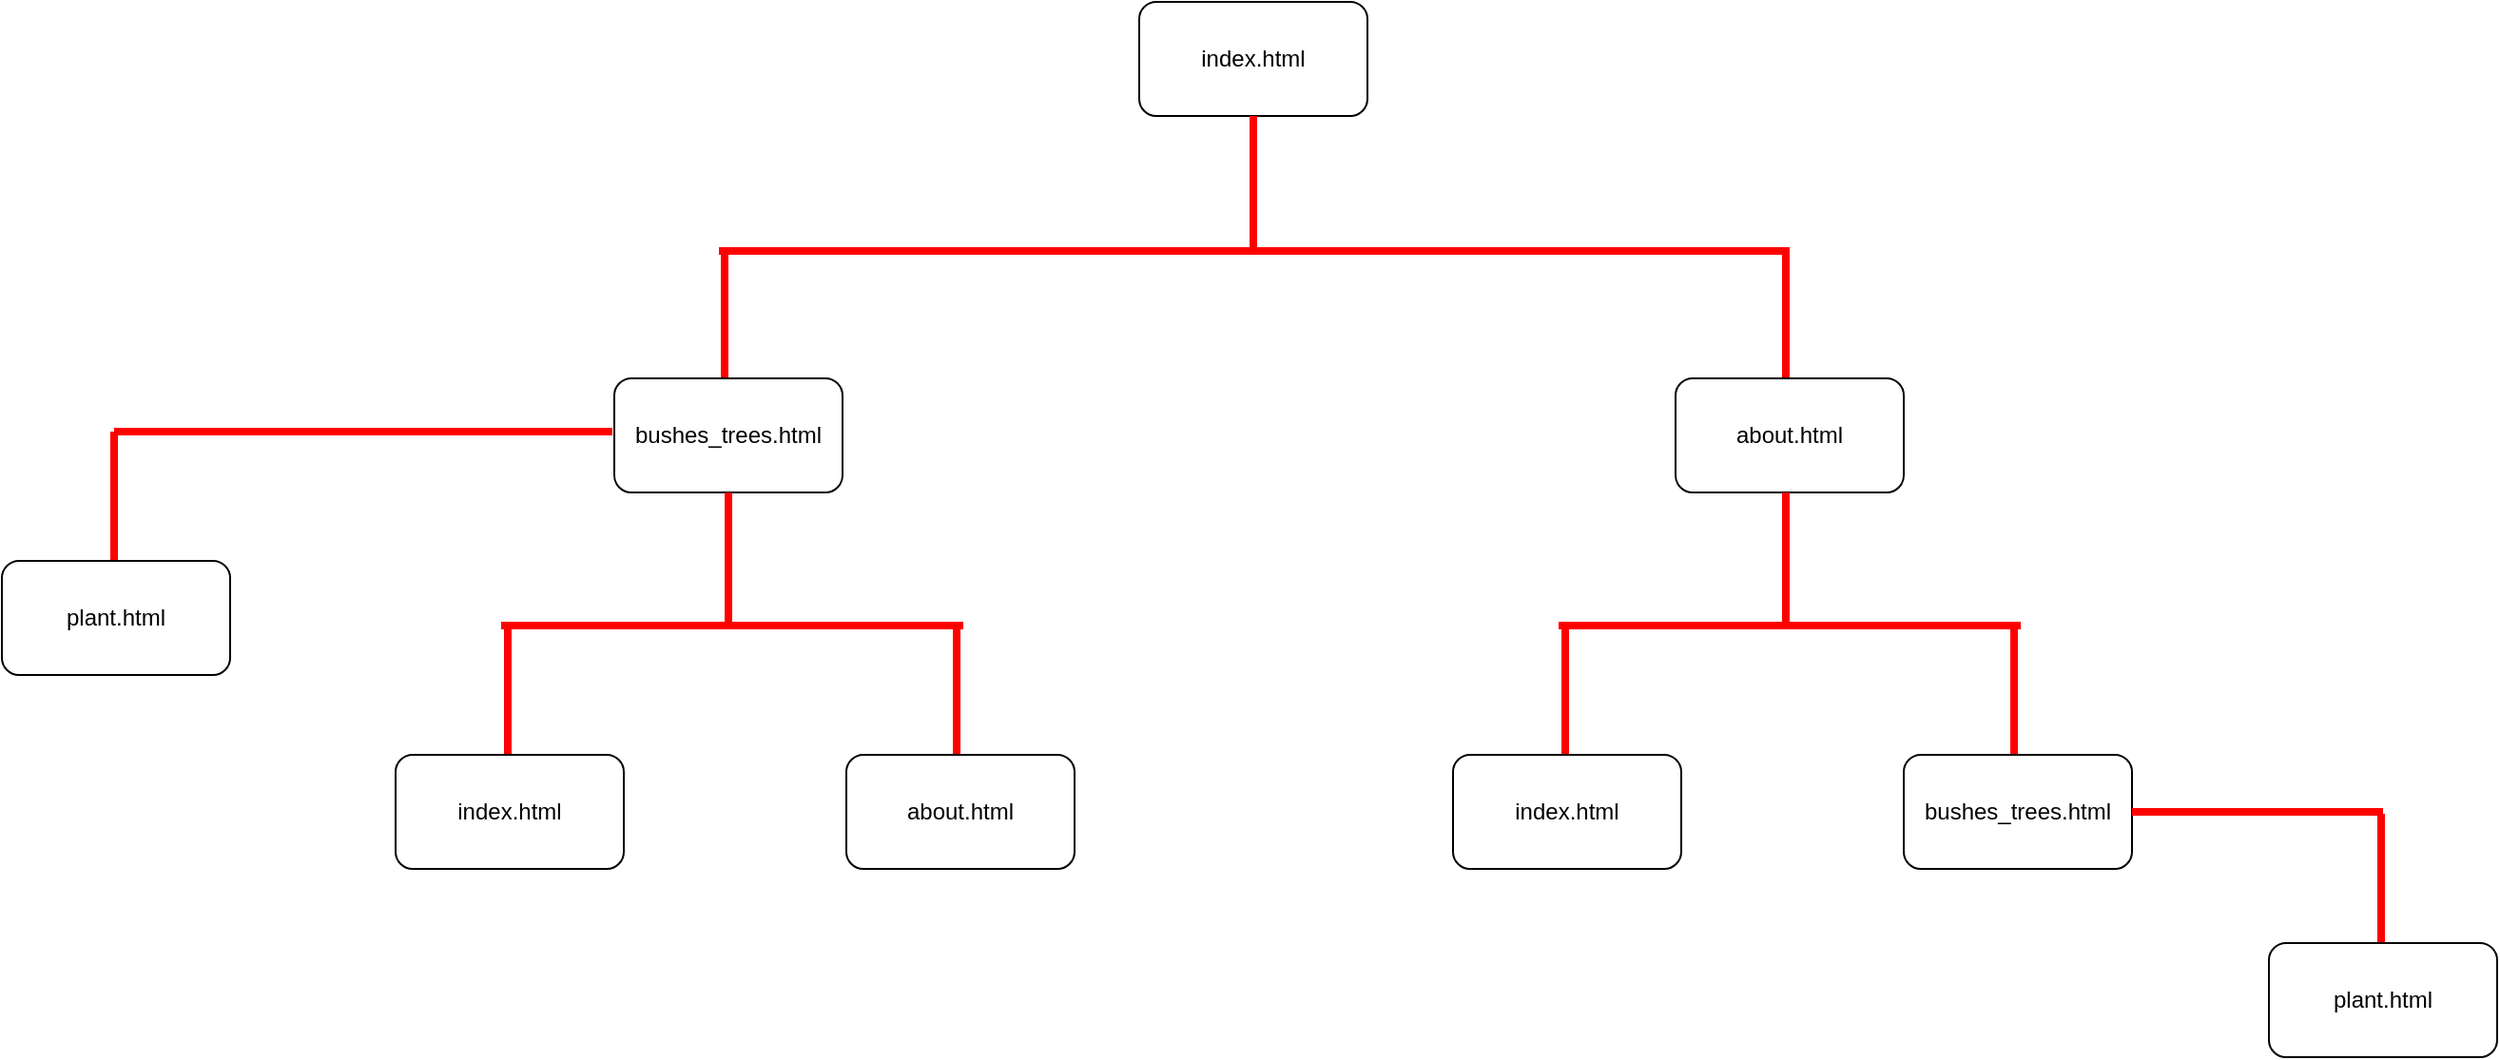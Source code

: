 <mxfile>
    <diagram id="iUxD2j6LyZAwN5JRG85S" name="Page-1">
        <mxGraphModel dx="799" dy="551" grid="0" gridSize="10" guides="1" tooltips="1" connect="1" arrows="1" fold="1" page="1" pageScale="1" pageWidth="1920" pageHeight="1200" background="#ffffff" math="0" shadow="0">
            <root>
                <mxCell id="0"/>
                <mxCell id="1" parent="0"/>
                <mxCell id="2" value="index.html" style="rounded=1;whiteSpace=wrap;html=1;" vertex="1" parent="1">
                    <mxGeometry x="900" y="97" width="120" height="60" as="geometry"/>
                </mxCell>
                <mxCell id="3" value="" style="endArrow=none;html=1;entryX=0.5;entryY=1;entryDx=0;entryDy=0;labelBorderColor=#FF0000;strokeWidth=4;strokeColor=#FF0000;" edge="1" parent="1" target="2">
                    <mxGeometry width="50" height="50" relative="1" as="geometry">
                        <mxPoint x="960" y="228" as="sourcePoint"/>
                        <mxPoint x="934" y="174" as="targetPoint"/>
                    </mxGeometry>
                </mxCell>
                <mxCell id="4" value="" style="line;strokeWidth=4;html=1;strokeColor=#FF0000;" vertex="1" parent="1">
                    <mxGeometry x="679" y="223" width="563" height="10" as="geometry"/>
                </mxCell>
                <mxCell id="6" value="" style="endArrow=none;html=1;entryX=0.5;entryY=1;entryDx=0;entryDy=0;labelBorderColor=#FF0000;strokeWidth=4;strokeColor=#FF0000;" edge="1" parent="1">
                    <mxGeometry width="50" height="50" relative="1" as="geometry">
                        <mxPoint x="682.0" y="297.0" as="sourcePoint"/>
                        <mxPoint x="682.0" y="226" as="targetPoint"/>
                    </mxGeometry>
                </mxCell>
                <mxCell id="7" value="bushes_trees.html" style="rounded=1;whiteSpace=wrap;html=1;" vertex="1" parent="1">
                    <mxGeometry x="624" y="295" width="120" height="60" as="geometry"/>
                </mxCell>
                <mxCell id="8" value="" style="endArrow=none;html=1;entryX=0.5;entryY=1;entryDx=0;entryDy=0;labelBorderColor=#FF0000;strokeWidth=4;strokeColor=#FF0000;" edge="1" parent="1">
                    <mxGeometry width="50" height="50" relative="1" as="geometry">
                        <mxPoint x="1240.0" y="297.0" as="sourcePoint"/>
                        <mxPoint x="1240.0" y="226" as="targetPoint"/>
                    </mxGeometry>
                </mxCell>
                <mxCell id="9" value="about.html" style="rounded=1;whiteSpace=wrap;html=1;" vertex="1" parent="1">
                    <mxGeometry x="1182" y="295" width="120" height="60" as="geometry"/>
                </mxCell>
                <mxCell id="10" value="" style="endArrow=none;html=1;entryX=0.5;entryY=1;entryDx=0;entryDy=0;labelBorderColor=#FF0000;strokeWidth=4;strokeColor=#FF0000;" edge="1" parent="1">
                    <mxGeometry width="50" height="50" relative="1" as="geometry">
                        <mxPoint x="1240.0" y="426.0" as="sourcePoint"/>
                        <mxPoint x="1240.0" y="355" as="targetPoint"/>
                    </mxGeometry>
                </mxCell>
                <mxCell id="12" value="" style="line;strokeWidth=4;html=1;strokeColor=#FF0000;" vertex="1" parent="1">
                    <mxGeometry x="1120.5" y="420" width="243" height="10" as="geometry"/>
                </mxCell>
                <mxCell id="13" value="" style="endArrow=none;html=1;entryX=0.5;entryY=1;entryDx=0;entryDy=0;labelBorderColor=#FF0000;strokeWidth=4;strokeColor=#FF0000;" edge="1" parent="1">
                    <mxGeometry width="50" height="50" relative="1" as="geometry">
                        <mxPoint x="1124.0" y="497.0" as="sourcePoint"/>
                        <mxPoint x="1124.0" y="426" as="targetPoint"/>
                    </mxGeometry>
                </mxCell>
                <mxCell id="14" value="" style="endArrow=none;html=1;entryX=0.5;entryY=1;entryDx=0;entryDy=0;labelBorderColor=#FF0000;strokeWidth=4;strokeColor=#FF0000;" edge="1" parent="1">
                    <mxGeometry width="50" height="50" relative="1" as="geometry">
                        <mxPoint x="1360.0" y="495.0" as="sourcePoint"/>
                        <mxPoint x="1360.0" y="424" as="targetPoint"/>
                    </mxGeometry>
                </mxCell>
                <mxCell id="15" value="index.html" style="rounded=1;whiteSpace=wrap;html=1;" vertex="1" parent="1">
                    <mxGeometry x="1065" y="493" width="120" height="60" as="geometry"/>
                </mxCell>
                <mxCell id="16" value="bushes_trees.html" style="rounded=1;whiteSpace=wrap;html=1;" vertex="1" parent="1">
                    <mxGeometry x="1302" y="493" width="120" height="60" as="geometry"/>
                </mxCell>
                <mxCell id="17" value="" style="endArrow=none;html=1;entryX=0.5;entryY=1;entryDx=0;entryDy=0;labelBorderColor=#FF0000;strokeWidth=4;strokeColor=#FF0000;" edge="1" parent="1">
                    <mxGeometry width="50" height="50" relative="1" as="geometry">
                        <mxPoint x="684.0" y="426.0" as="sourcePoint"/>
                        <mxPoint x="684.0" y="355" as="targetPoint"/>
                    </mxGeometry>
                </mxCell>
                <mxCell id="18" value="" style="line;strokeWidth=4;html=1;strokeColor=#FF0000;" vertex="1" parent="1">
                    <mxGeometry x="564.5" y="420" width="243" height="10" as="geometry"/>
                </mxCell>
                <mxCell id="19" value="" style="endArrow=none;html=1;entryX=0.5;entryY=1;entryDx=0;entryDy=0;labelBorderColor=#FF0000;strokeWidth=4;strokeColor=#FF0000;" edge="1" parent="1">
                    <mxGeometry width="50" height="50" relative="1" as="geometry">
                        <mxPoint x="568.0" y="497.0" as="sourcePoint"/>
                        <mxPoint x="568.0" y="426" as="targetPoint"/>
                    </mxGeometry>
                </mxCell>
                <mxCell id="20" value="" style="endArrow=none;html=1;entryX=0.5;entryY=1;entryDx=0;entryDy=0;labelBorderColor=#FF0000;strokeWidth=4;strokeColor=#FF0000;" edge="1" parent="1">
                    <mxGeometry width="50" height="50" relative="1" as="geometry">
                        <mxPoint x="804.0" y="495.0" as="sourcePoint"/>
                        <mxPoint x="804.0" y="424" as="targetPoint"/>
                    </mxGeometry>
                </mxCell>
                <mxCell id="21" value="index.html" style="rounded=1;whiteSpace=wrap;html=1;" vertex="1" parent="1">
                    <mxGeometry x="509" y="493" width="120" height="60" as="geometry"/>
                </mxCell>
                <mxCell id="22" value="about.html" style="rounded=1;whiteSpace=wrap;html=1;" vertex="1" parent="1">
                    <mxGeometry x="746" y="493" width="120" height="60" as="geometry"/>
                </mxCell>
                <mxCell id="26" value="" style="line;strokeWidth=4;html=1;strokeColor=#FF0000;" vertex="1" parent="1">
                    <mxGeometry x="361" y="318" width="262" height="10" as="geometry"/>
                </mxCell>
                <mxCell id="27" value="" style="endArrow=none;html=1;entryX=0.5;entryY=1;entryDx=0;entryDy=0;labelBorderColor=#FF0000;strokeWidth=4;strokeColor=#FF0000;" edge="1" parent="1">
                    <mxGeometry width="50" height="50" relative="1" as="geometry">
                        <mxPoint x="361.0" y="394" as="sourcePoint"/>
                        <mxPoint x="361.0" y="323.0" as="targetPoint"/>
                    </mxGeometry>
                </mxCell>
                <mxCell id="28" value="plant.html" style="rounded=1;whiteSpace=wrap;html=1;" vertex="1" parent="1">
                    <mxGeometry x="302" y="391" width="120" height="60" as="geometry"/>
                </mxCell>
                <mxCell id="29" value="" style="line;strokeWidth=4;html=1;strokeColor=#FF0000;" vertex="1" parent="1">
                    <mxGeometry x="1422" y="518" width="132" height="10" as="geometry"/>
                </mxCell>
                <mxCell id="30" value="" style="endArrow=none;html=1;entryX=0.5;entryY=1;entryDx=0;entryDy=0;labelBorderColor=#FF0000;strokeWidth=4;strokeColor=#FF0000;" edge="1" parent="1">
                    <mxGeometry width="50" height="50" relative="1" as="geometry">
                        <mxPoint x="1553.0" y="595.0" as="sourcePoint"/>
                        <mxPoint x="1553.0" y="524.0" as="targetPoint"/>
                    </mxGeometry>
                </mxCell>
                <mxCell id="31" value="plant.html" style="rounded=1;whiteSpace=wrap;html=1;" vertex="1" parent="1">
                    <mxGeometry x="1494" y="592" width="120" height="60" as="geometry"/>
                </mxCell>
            </root>
        </mxGraphModel>
    </diagram>
</mxfile>